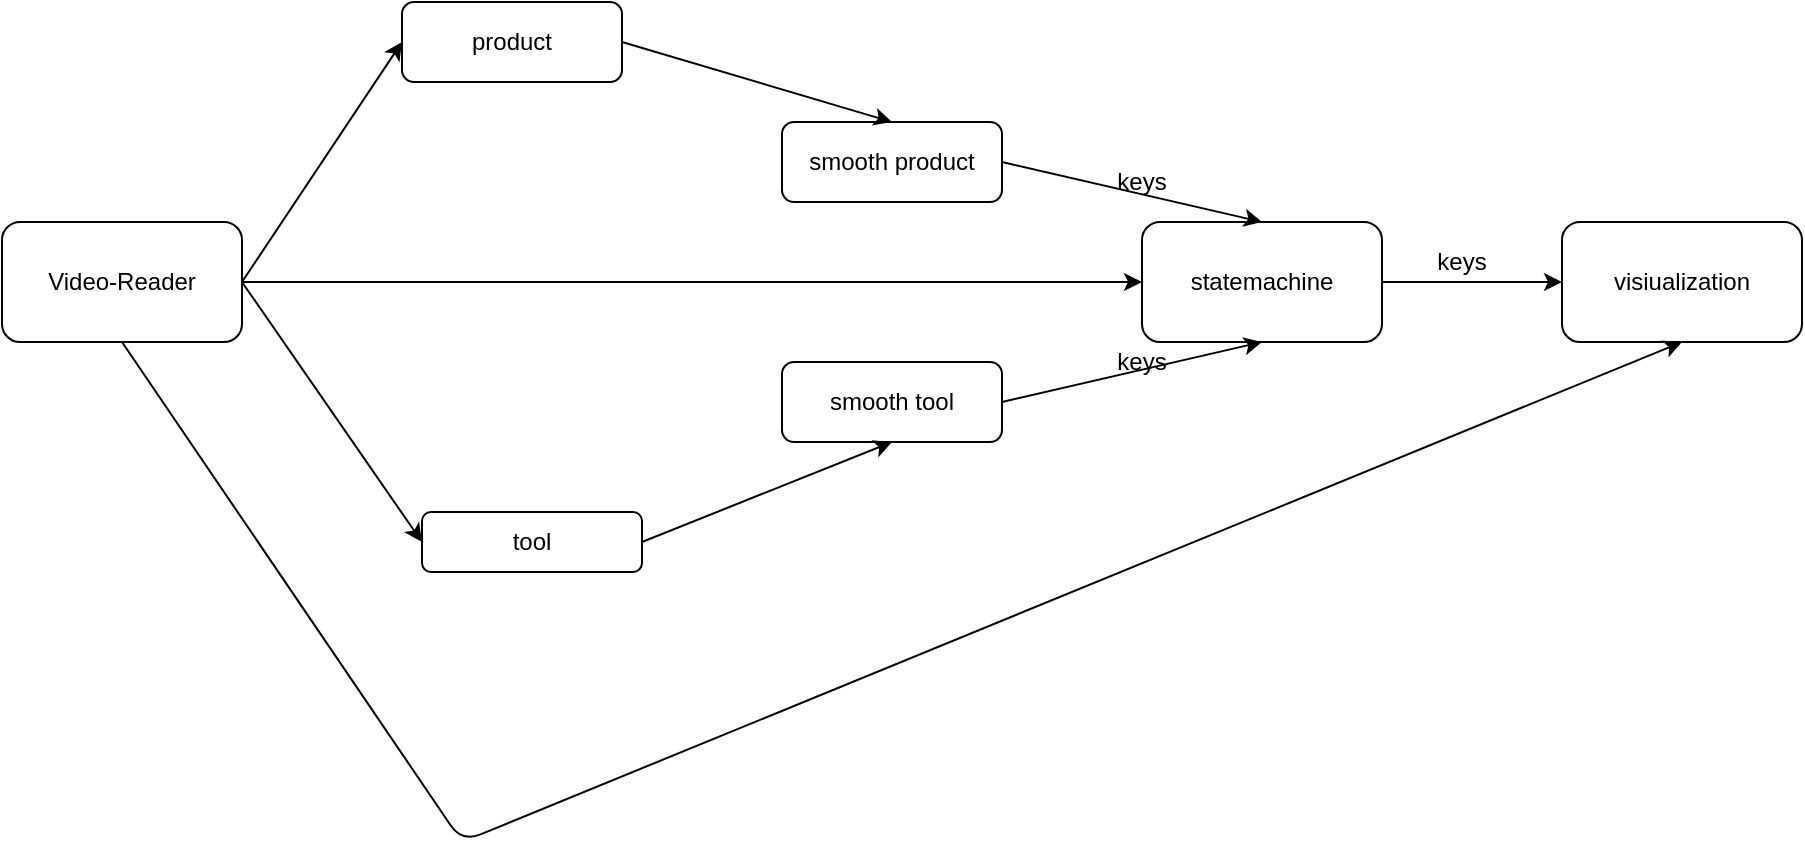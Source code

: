 <mxfile version="15.0.5" type="github">
  <diagram id="xtscK9WjyERpF1I-goba" name="Page-1">
    <mxGraphModel dx="1550" dy="832" grid="1" gridSize="10" guides="1" tooltips="1" connect="1" arrows="1" fold="1" page="1" pageScale="1" pageWidth="850" pageHeight="1100" math="0" shadow="0">
      <root>
        <mxCell id="0" />
        <mxCell id="1" parent="0" />
        <mxCell id="v2zS57Dw2yZGO_oqt7FS-2" value="Video-Reader" style="rounded=1;whiteSpace=wrap;html=1;" parent="1" vertex="1">
          <mxGeometry x="40" y="390" width="120" height="60" as="geometry" />
        </mxCell>
        <mxCell id="v2zS57Dw2yZGO_oqt7FS-3" value="" style="endArrow=classic;html=1;exitX=1;exitY=0.5;exitDx=0;exitDy=0;entryX=0;entryY=0.5;entryDx=0;entryDy=0;" parent="1" source="v2zS57Dw2yZGO_oqt7FS-2" target="v2zS57Dw2yZGO_oqt7FS-4" edge="1">
          <mxGeometry width="50" height="50" relative="1" as="geometry">
            <mxPoint x="80" y="450" as="sourcePoint" />
            <mxPoint x="280" y="370" as="targetPoint" />
          </mxGeometry>
        </mxCell>
        <mxCell id="v2zS57Dw2yZGO_oqt7FS-4" value="product" style="rounded=1;whiteSpace=wrap;html=1;" parent="1" vertex="1">
          <mxGeometry x="240" y="280" width="110" height="40" as="geometry" />
        </mxCell>
        <mxCell id="v2zS57Dw2yZGO_oqt7FS-5" value="" style="endArrow=classic;html=1;exitX=1;exitY=0.5;exitDx=0;exitDy=0;entryX=0;entryY=0.5;entryDx=0;entryDy=0;" parent="1" source="v2zS57Dw2yZGO_oqt7FS-2" target="v2zS57Dw2yZGO_oqt7FS-6" edge="1">
          <mxGeometry width="50" height="50" relative="1" as="geometry">
            <mxPoint x="80" y="450" as="sourcePoint" />
            <mxPoint x="240" y="420" as="targetPoint" />
          </mxGeometry>
        </mxCell>
        <mxCell id="v2zS57Dw2yZGO_oqt7FS-6" value="tool" style="rounded=1;whiteSpace=wrap;html=1;" parent="1" vertex="1">
          <mxGeometry x="250" y="535" width="110" height="30" as="geometry" />
        </mxCell>
        <mxCell id="v2zS57Dw2yZGO_oqt7FS-9" value="smooth product" style="rounded=1;whiteSpace=wrap;html=1;" parent="1" vertex="1">
          <mxGeometry x="430" y="340" width="110" height="40" as="geometry" />
        </mxCell>
        <mxCell id="v2zS57Dw2yZGO_oqt7FS-10" value="" style="endArrow=classic;html=1;exitX=1;exitY=0.5;exitDx=0;exitDy=0;entryX=0.5;entryY=0;entryDx=0;entryDy=0;" parent="1" source="v2zS57Dw2yZGO_oqt7FS-4" target="v2zS57Dw2yZGO_oqt7FS-9" edge="1">
          <mxGeometry width="50" height="50" relative="1" as="geometry">
            <mxPoint x="80" y="450" as="sourcePoint" />
            <mxPoint x="130" y="400" as="targetPoint" />
          </mxGeometry>
        </mxCell>
        <mxCell id="v2zS57Dw2yZGO_oqt7FS-11" value="smooth tool" style="rounded=1;whiteSpace=wrap;html=1;" parent="1" vertex="1">
          <mxGeometry x="430" y="460" width="110" height="40" as="geometry" />
        </mxCell>
        <mxCell id="v2zS57Dw2yZGO_oqt7FS-12" value="" style="endArrow=classic;html=1;exitX=1;exitY=0.5;exitDx=0;exitDy=0;entryX=0.5;entryY=1;entryDx=0;entryDy=0;" parent="1" source="v2zS57Dw2yZGO_oqt7FS-6" target="v2zS57Dw2yZGO_oqt7FS-11" edge="1">
          <mxGeometry width="50" height="50" relative="1" as="geometry">
            <mxPoint x="80" y="450" as="sourcePoint" />
            <mxPoint x="130" y="400" as="targetPoint" />
          </mxGeometry>
        </mxCell>
        <mxCell id="v2zS57Dw2yZGO_oqt7FS-14" value="statemachine" style="rounded=1;whiteSpace=wrap;html=1;" parent="1" vertex="1">
          <mxGeometry x="610" y="390" width="120" height="60" as="geometry" />
        </mxCell>
        <mxCell id="v2zS57Dw2yZGO_oqt7FS-15" value="" style="endArrow=classic;html=1;entryX=0;entryY=0.5;entryDx=0;entryDy=0;" parent="1" target="v2zS57Dw2yZGO_oqt7FS-14" edge="1">
          <mxGeometry width="50" height="50" relative="1" as="geometry">
            <mxPoint x="160" y="420" as="sourcePoint" />
            <mxPoint x="130" y="400" as="targetPoint" />
          </mxGeometry>
        </mxCell>
        <mxCell id="v2zS57Dw2yZGO_oqt7FS-16" value="" style="endArrow=classic;html=1;entryX=0.5;entryY=0;entryDx=0;entryDy=0;" parent="1" target="v2zS57Dw2yZGO_oqt7FS-14" edge="1">
          <mxGeometry width="50" height="50" relative="1" as="geometry">
            <mxPoint x="540" y="360" as="sourcePoint" />
            <mxPoint x="130" y="400" as="targetPoint" />
          </mxGeometry>
        </mxCell>
        <mxCell id="v2zS57Dw2yZGO_oqt7FS-17" value="" style="endArrow=classic;html=1;exitX=1;exitY=0.5;exitDx=0;exitDy=0;entryX=0.5;entryY=1;entryDx=0;entryDy=0;" parent="1" source="v2zS57Dw2yZGO_oqt7FS-11" target="v2zS57Dw2yZGO_oqt7FS-14" edge="1">
          <mxGeometry width="50" height="50" relative="1" as="geometry">
            <mxPoint x="80" y="450" as="sourcePoint" />
            <mxPoint x="130" y="400" as="targetPoint" />
          </mxGeometry>
        </mxCell>
        <mxCell id="v2zS57Dw2yZGO_oqt7FS-18" value="visiualization" style="rounded=1;whiteSpace=wrap;html=1;" parent="1" vertex="1">
          <mxGeometry x="820" y="390" width="120" height="60" as="geometry" />
        </mxCell>
        <mxCell id="v2zS57Dw2yZGO_oqt7FS-19" value="" style="endArrow=classic;html=1;exitX=1;exitY=0.5;exitDx=0;exitDy=0;entryX=0;entryY=0.5;entryDx=0;entryDy=0;" parent="1" source="v2zS57Dw2yZGO_oqt7FS-14" target="v2zS57Dw2yZGO_oqt7FS-18" edge="1">
          <mxGeometry width="50" height="50" relative="1" as="geometry">
            <mxPoint x="400" y="450" as="sourcePoint" />
            <mxPoint x="450" y="400" as="targetPoint" />
          </mxGeometry>
        </mxCell>
        <mxCell id="v2zS57Dw2yZGO_oqt7FS-20" value="keys" style="text;html=1;strokeColor=none;fillColor=none;align=center;verticalAlign=middle;whiteSpace=wrap;rounded=0;" parent="1" vertex="1">
          <mxGeometry x="750" y="400" width="40" height="20" as="geometry" />
        </mxCell>
        <mxCell id="v2zS57Dw2yZGO_oqt7FS-21" value="" style="endArrow=classic;html=1;exitX=0.5;exitY=1;exitDx=0;exitDy=0;entryX=0.5;entryY=1;entryDx=0;entryDy=0;" parent="1" source="v2zS57Dw2yZGO_oqt7FS-2" target="v2zS57Dw2yZGO_oqt7FS-18" edge="1">
          <mxGeometry width="50" height="50" relative="1" as="geometry">
            <mxPoint x="400" y="450" as="sourcePoint" />
            <mxPoint x="550" y="830" as="targetPoint" />
            <Array as="points">
              <mxPoint x="270" y="700" />
            </Array>
          </mxGeometry>
        </mxCell>
        <mxCell id="v2zS57Dw2yZGO_oqt7FS-22" value="keys" style="text;html=1;strokeColor=none;fillColor=none;align=center;verticalAlign=middle;whiteSpace=wrap;rounded=0;" parent="1" vertex="1">
          <mxGeometry x="590" y="360" width="40" height="20" as="geometry" />
        </mxCell>
        <mxCell id="v2zS57Dw2yZGO_oqt7FS-23" value="keys" style="text;html=1;strokeColor=none;fillColor=none;align=center;verticalAlign=middle;whiteSpace=wrap;rounded=0;" parent="1" vertex="1">
          <mxGeometry x="590" y="450" width="40" height="20" as="geometry" />
        </mxCell>
      </root>
    </mxGraphModel>
  </diagram>
</mxfile>
